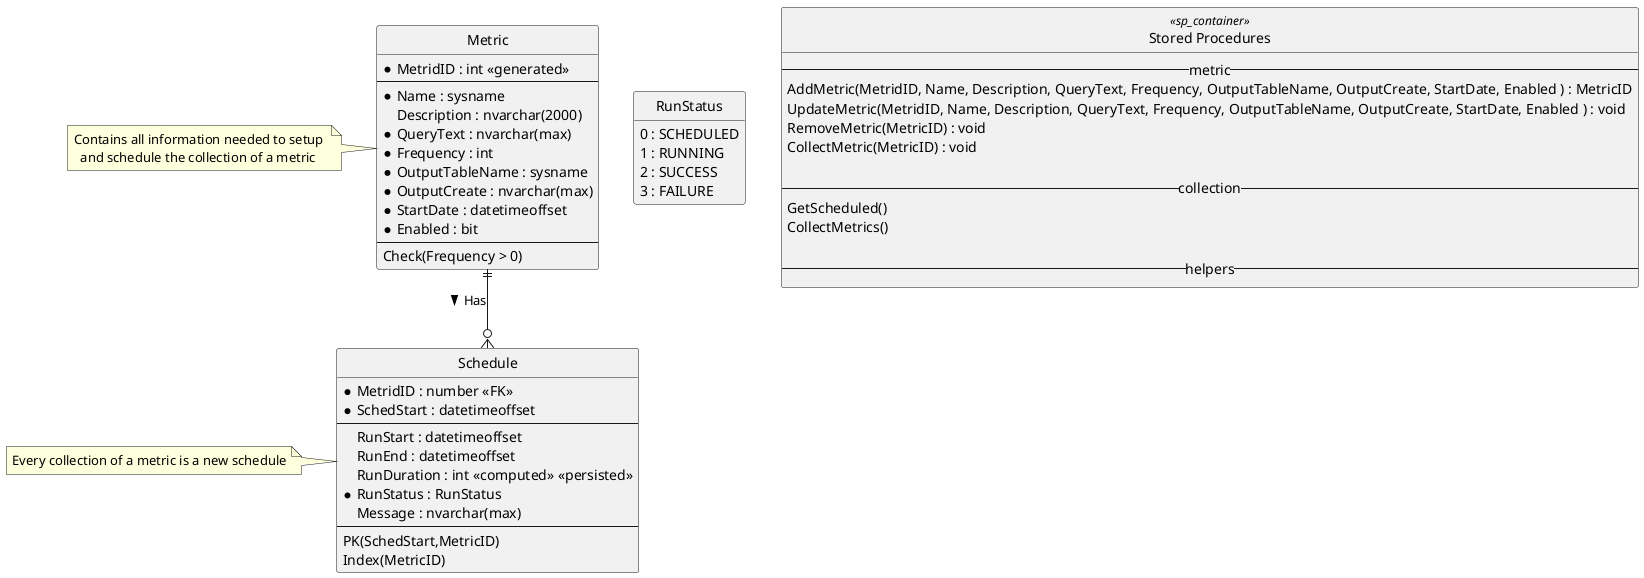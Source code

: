 @startuml

' hide the spot
hide circle
hide empty members

' avoid problems with angled crows feet
skinparam linetype ortho



' Entities
entity "Metric" as metric {
  *MetridID : int <<generated>>
  --
  *Name : sysname
  Description : nvarchar(2000)
  *QueryText : nvarchar(max)
  *Frequency : int
  *OutputTableName : sysname
  *OutputCreate : nvarchar(max)
  *StartDate : datetimeoffset
  *Enabled : bit
  --
  Check(Frequency > 0)
}
note left
  Contains all information needed to setup 
    and schedule the collection of a metric
end note

entity "Schedule" as schedule {
  *MetridID : number <<FK>>
  *SchedStart : datetimeoffset
  --
  RunStart : datetimeoffset
  RunEnd : datetimeoffset
  RunDuration : int <<computed>> <<persisted>>
  *RunStatus : RunStatus 
  Message : nvarchar(max) 
  --
  PK(SchedStart,MetricID)
  Index(MetricID)
}
note left
Every collection of a metric is a new schedule
end note

' domains
enum "RunStatus" as runstat {
0 : SCHEDULED 
1 : RUNNING
2 : SUCCESS
3 : FAILURE
}

' stored procedures
class "Stored Procedures" << sp_container >>  {
--metric--
    AddMetric(MetridID, Name, Description, QueryText, Frequency, OutputTableName, OutputCreate, StartDate, Enabled ) : MetricID
    UpdateMetric(MetridID, Name, Description, QueryText, Frequency, OutputTableName, OutputCreate, StartDate, Enabled ) : void
    RemoveMetric(MetricID) : void
    CollectMetric(MetricID) : void

--collection--
    GetScheduled() 
    CollectMetrics()

--helpers--
}

' Relationships
metric ||--o{ schedule : Has >

@enduml